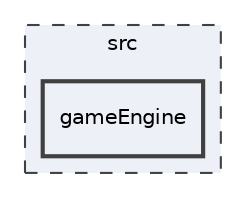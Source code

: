digraph "/home/utilisateur/Documents/S3-SYNTHESE_DIMAGE/IMACRUN_3D/src/gameEngine"
{
 // LATEX_PDF_SIZE
  edge [fontname="Helvetica",fontsize="10",labelfontname="Helvetica",labelfontsize="10"];
  node [fontname="Helvetica",fontsize="10",shape=record];
  compound=true
  subgraph clusterdir_68267d1309a1af8e8297ef4c3efbcdba {
    graph [ bgcolor="#edf0f7", pencolor="grey25", style="filled,dashed,", label="src", fontname="Helvetica", fontsize="10", URL="dir_68267d1309a1af8e8297ef4c3efbcdba.html"]
  dir_f926e7196becc112486bc2cf46a47be6 [shape=box, label="gameEngine", style="filled,bold,", fillcolor="#edf0f7", color="grey25", URL="dir_f926e7196becc112486bc2cf46a47be6.html"];
  }
}
